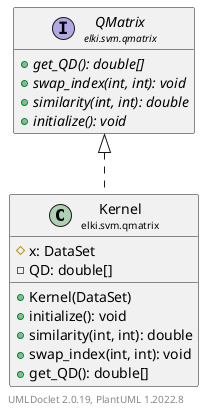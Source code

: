 @startuml
    remove .*\.(Instance|Par|Parameterizer|Factory)$
    set namespaceSeparator none
    hide empty fields
    hide empty methods

    class "<size:14>Kernel\n<size:10>elki.svm.qmatrix" as elki.svm.qmatrix.Kernel [[Kernel.html]] {
        #x: DataSet
        -QD: double[]
        +Kernel(DataSet)
        +initialize(): void
        +similarity(int, int): double
        +swap_index(int, int): void
        +get_QD(): double[]
    }

    interface "<size:14>QMatrix\n<size:10>elki.svm.qmatrix" as elki.svm.qmatrix.QMatrix [[QMatrix.html]] {
        {abstract} +get_QD(): double[]
        {abstract} +swap_index(int, int): void
        {abstract} +similarity(int, int): double
        {abstract} +initialize(): void
    }

    elki.svm.qmatrix.QMatrix <|.. elki.svm.qmatrix.Kernel

    center footer UMLDoclet 2.0.19, PlantUML 1.2022.8
@enduml
